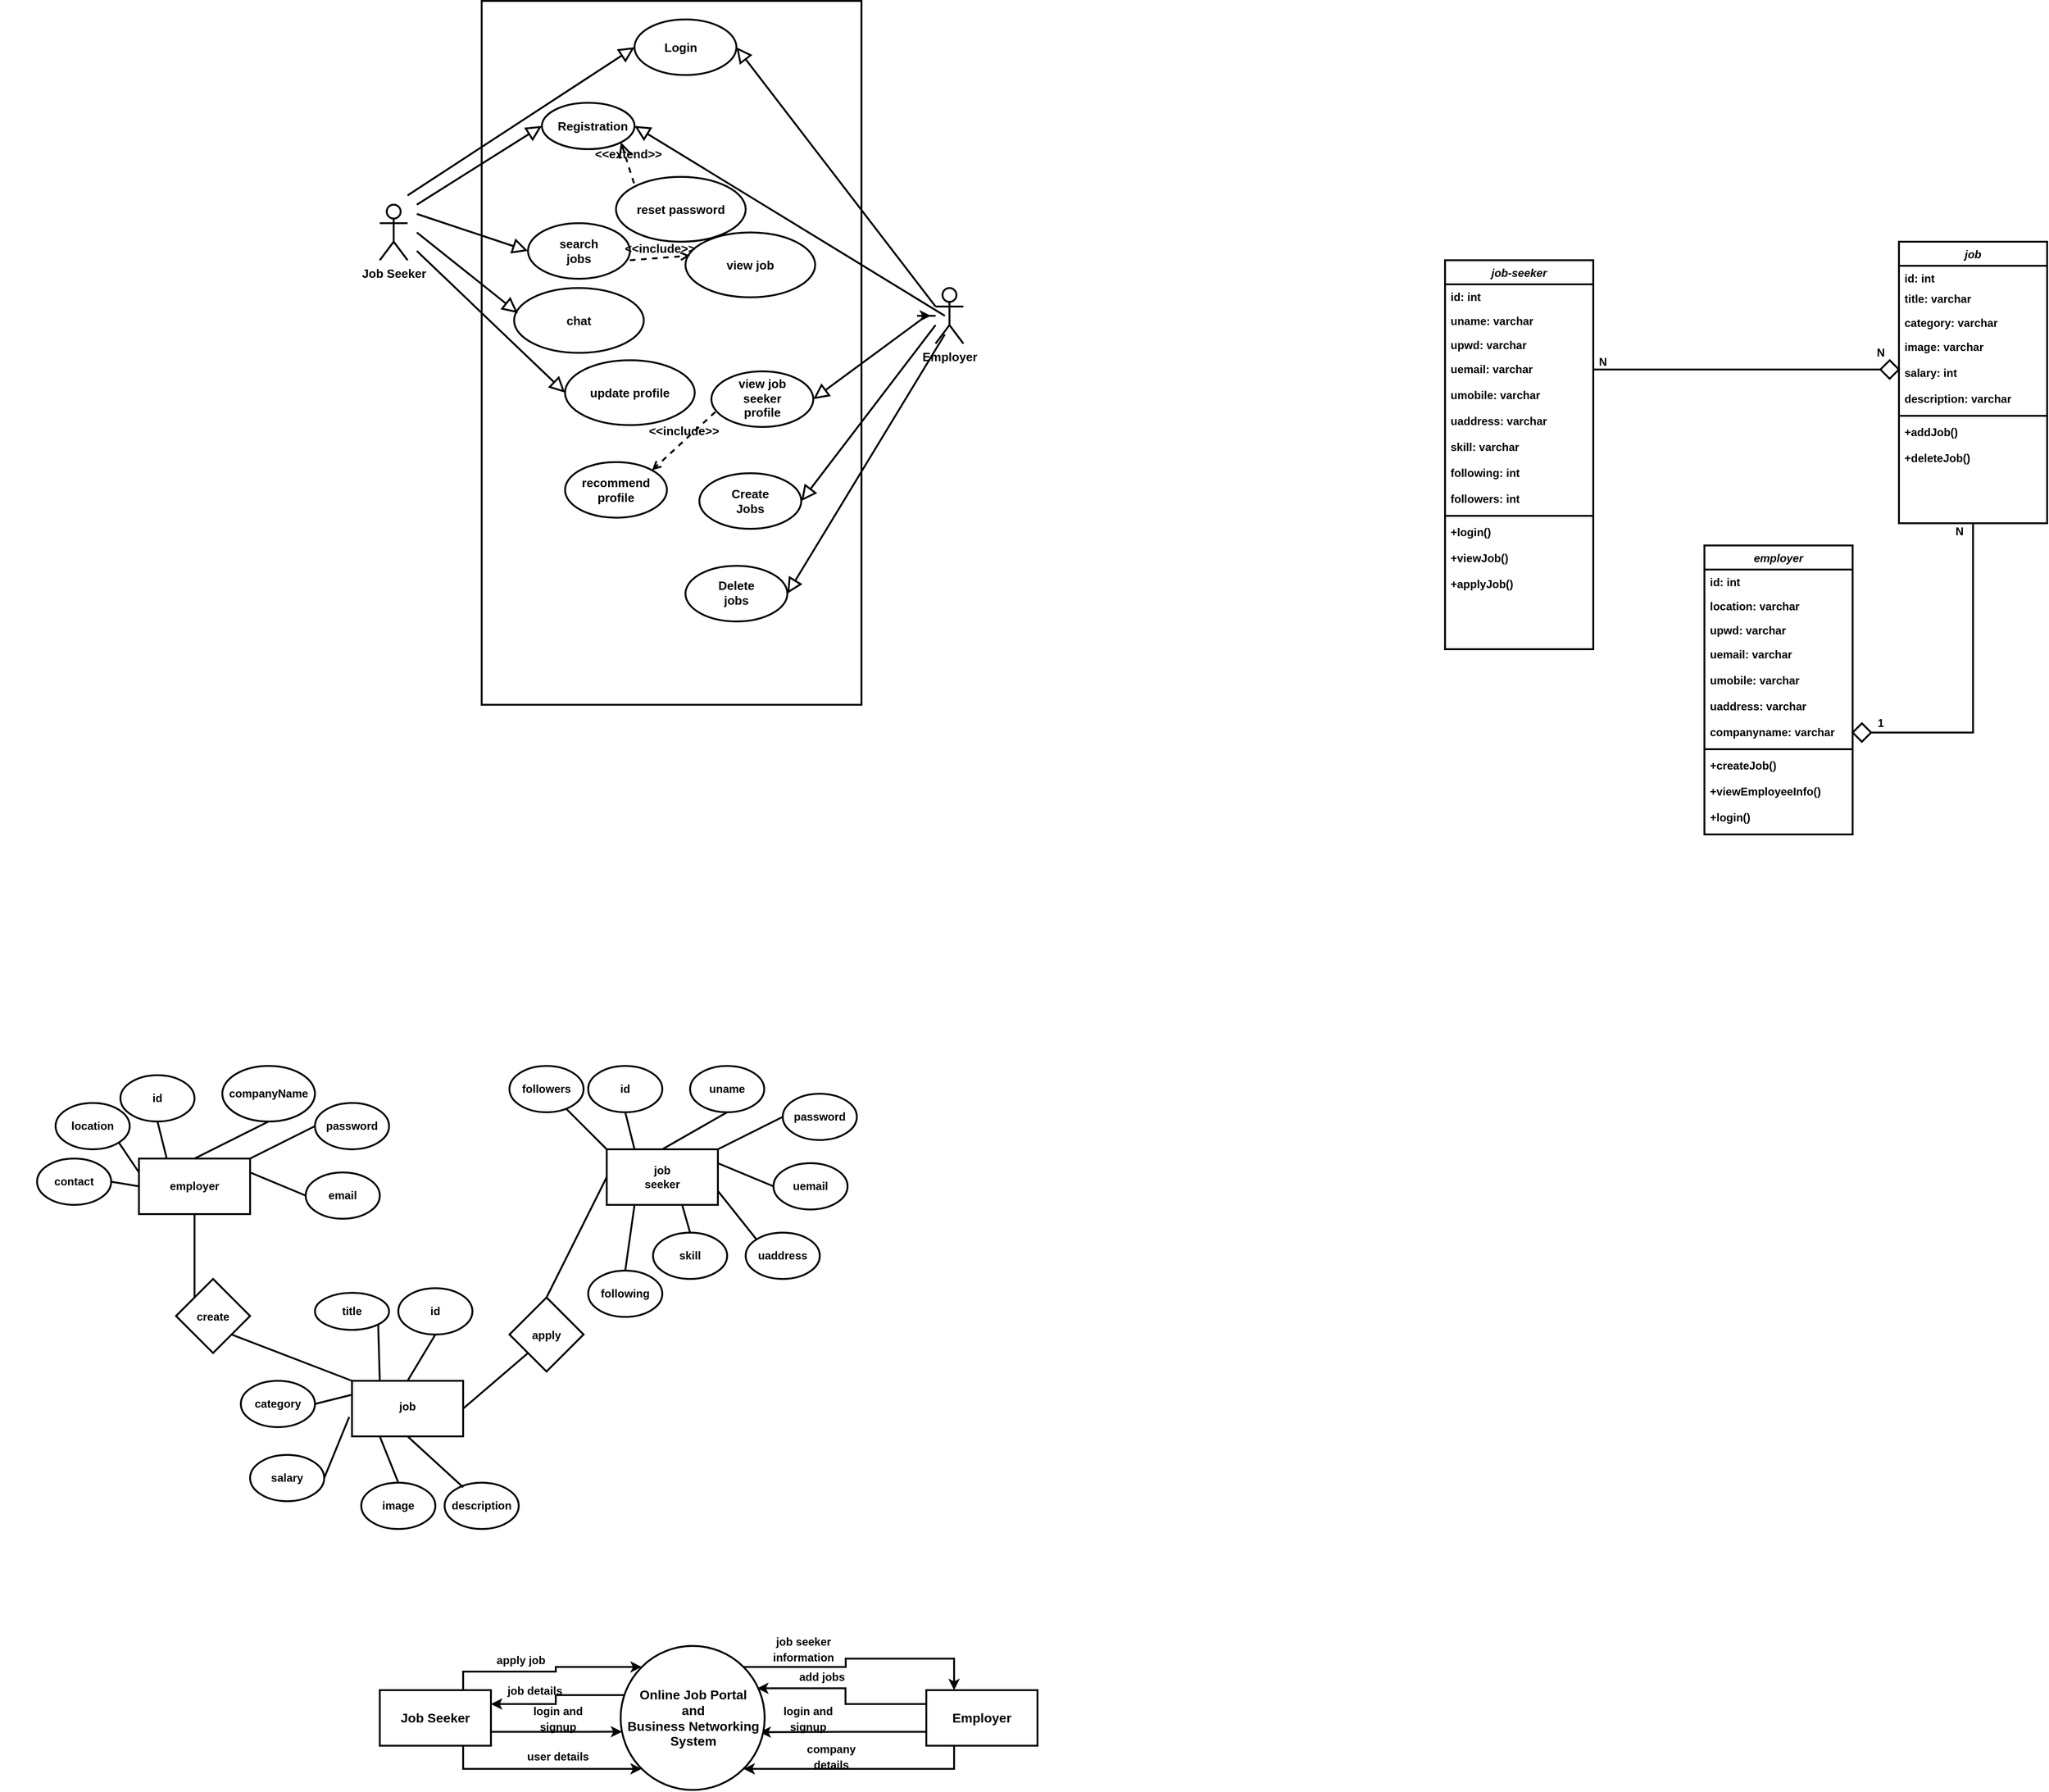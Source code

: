 <mxfile version="20.6.2" type="github">
  <diagram id="C5RBs43oDa-KdzZeNtuy" name="Page-1">
    <mxGraphModel dx="2839" dy="1836" grid="1" gridSize="10" guides="1" tooltips="1" connect="1" arrows="1" fold="1" page="1" pageScale="1" pageWidth="827" pageHeight="1169" math="0" shadow="0">
      <root>
        <mxCell id="WIyWlLk6GJQsqaUBKTNV-0" />
        <mxCell id="WIyWlLk6GJQsqaUBKTNV-1" parent="WIyWlLk6GJQsqaUBKTNV-0" />
        <mxCell id="zkfFHV4jXpPFQw0GAbJ--0" value="job-seeker" style="swimlane;fontStyle=3;align=center;verticalAlign=top;childLayout=stackLayout;horizontal=1;startSize=26;horizontalStack=0;resizeParent=1;resizeLast=0;collapsible=1;marginBottom=0;rounded=0;shadow=0;strokeWidth=2;" parent="WIyWlLk6GJQsqaUBKTNV-1" vertex="1">
          <mxGeometry x="20" y="210" width="160" height="420" as="geometry">
            <mxRectangle x="230" y="140" width="160" height="26" as="alternateBounds" />
          </mxGeometry>
        </mxCell>
        <mxCell id="zkfFHV4jXpPFQw0GAbJ--1" value="id: int" style="text;align=left;verticalAlign=top;spacingLeft=4;spacingRight=4;overflow=hidden;rotatable=0;points=[[0,0.5],[1,0.5]];portConstraint=eastwest;fontStyle=1;strokeWidth=2;" parent="zkfFHV4jXpPFQw0GAbJ--0" vertex="1">
          <mxGeometry y="26" width="160" height="26" as="geometry" />
        </mxCell>
        <mxCell id="zkfFHV4jXpPFQw0GAbJ--2" value="uname: varchar" style="text;align=left;verticalAlign=top;spacingLeft=4;spacingRight=4;overflow=hidden;rotatable=0;points=[[0,0.5],[1,0.5]];portConstraint=eastwest;rounded=0;shadow=0;html=0;fontStyle=1;strokeWidth=2;" parent="zkfFHV4jXpPFQw0GAbJ--0" vertex="1">
          <mxGeometry y="52" width="160" height="26" as="geometry" />
        </mxCell>
        <mxCell id="zkfFHV4jXpPFQw0GAbJ--3" value="upwd: varchar&#xa;" style="text;align=left;verticalAlign=top;spacingLeft=4;spacingRight=4;overflow=hidden;rotatable=0;points=[[0,0.5],[1,0.5]];portConstraint=eastwest;rounded=0;shadow=0;html=0;fontStyle=1;strokeWidth=2;" parent="zkfFHV4jXpPFQw0GAbJ--0" vertex="1">
          <mxGeometry y="78" width="160" height="26" as="geometry" />
        </mxCell>
        <mxCell id="zkfFHV4jXpPFQw0GAbJ--5" value="uemail: varchar" style="text;align=left;verticalAlign=top;spacingLeft=4;spacingRight=4;overflow=hidden;rotatable=0;points=[[0,0.5],[1,0.5]];portConstraint=eastwest;fontStyle=1;strokeWidth=2;" parent="zkfFHV4jXpPFQw0GAbJ--0" vertex="1">
          <mxGeometry y="104" width="160" height="28" as="geometry" />
        </mxCell>
        <mxCell id="J4PwjYp8l0ot0DX3vlqs-2" value="umobile: varchar&#xa;" style="text;align=left;verticalAlign=top;spacingLeft=4;spacingRight=4;overflow=hidden;rotatable=0;points=[[0,0.5],[1,0.5]];portConstraint=eastwest;fontStyle=1;strokeWidth=2;" parent="zkfFHV4jXpPFQw0GAbJ--0" vertex="1">
          <mxGeometry y="132" width="160" height="28" as="geometry" />
        </mxCell>
        <mxCell id="J4PwjYp8l0ot0DX3vlqs-3" value="uaddress: varchar" style="text;align=left;verticalAlign=top;spacingLeft=4;spacingRight=4;overflow=hidden;rotatable=0;points=[[0,0.5],[1,0.5]];portConstraint=eastwest;fontStyle=1;strokeWidth=2;" parent="zkfFHV4jXpPFQw0GAbJ--0" vertex="1">
          <mxGeometry y="160" width="160" height="28" as="geometry" />
        </mxCell>
        <mxCell id="VJVZ7o97P-EyVl44nkbT-50" value="skill: varchar" style="text;align=left;verticalAlign=top;spacingLeft=4;spacingRight=4;overflow=hidden;rotatable=0;points=[[0,0.5],[1,0.5]];portConstraint=eastwest;fontStyle=1;strokeWidth=2;" vertex="1" parent="zkfFHV4jXpPFQw0GAbJ--0">
          <mxGeometry y="188" width="160" height="28" as="geometry" />
        </mxCell>
        <mxCell id="VJVZ7o97P-EyVl44nkbT-51" value="following: int" style="text;align=left;verticalAlign=top;spacingLeft=4;spacingRight=4;overflow=hidden;rotatable=0;points=[[0,0.5],[1,0.5]];portConstraint=eastwest;fontStyle=1;strokeWidth=2;" vertex="1" parent="zkfFHV4jXpPFQw0GAbJ--0">
          <mxGeometry y="216" width="160" height="28" as="geometry" />
        </mxCell>
        <mxCell id="VJVZ7o97P-EyVl44nkbT-52" value="followers: int" style="text;align=left;verticalAlign=top;spacingLeft=4;spacingRight=4;overflow=hidden;rotatable=0;points=[[0,0.5],[1,0.5]];portConstraint=eastwest;fontStyle=1;strokeWidth=2;" vertex="1" parent="zkfFHV4jXpPFQw0GAbJ--0">
          <mxGeometry y="244" width="160" height="28" as="geometry" />
        </mxCell>
        <mxCell id="zkfFHV4jXpPFQw0GAbJ--4" value="" style="line;html=1;strokeWidth=2;align=left;verticalAlign=middle;spacingTop=-1;spacingLeft=3;spacingRight=3;rotatable=0;labelPosition=right;points=[];portConstraint=eastwest;fontStyle=1" parent="zkfFHV4jXpPFQw0GAbJ--0" vertex="1">
          <mxGeometry y="272" width="160" height="8" as="geometry" />
        </mxCell>
        <mxCell id="J4PwjYp8l0ot0DX3vlqs-39" value="+login()" style="text;align=left;verticalAlign=top;spacingLeft=4;spacingRight=4;overflow=hidden;rotatable=0;points=[[0,0.5],[1,0.5]];portConstraint=eastwest;fontStyle=1;strokeWidth=2;" parent="zkfFHV4jXpPFQw0GAbJ--0" vertex="1">
          <mxGeometry y="280" width="160" height="28" as="geometry" />
        </mxCell>
        <mxCell id="J4PwjYp8l0ot0DX3vlqs-6" value="+viewJob()" style="text;align=left;verticalAlign=top;spacingLeft=4;spacingRight=4;overflow=hidden;rotatable=0;points=[[0,0.5],[1,0.5]];portConstraint=eastwest;fontStyle=1;strokeWidth=2;" parent="zkfFHV4jXpPFQw0GAbJ--0" vertex="1">
          <mxGeometry y="308" width="160" height="28" as="geometry" />
        </mxCell>
        <mxCell id="J4PwjYp8l0ot0DX3vlqs-29" value="+applyJob()" style="text;align=left;verticalAlign=top;spacingLeft=4;spacingRight=4;overflow=hidden;rotatable=0;points=[[0,0.5],[1,0.5]];portConstraint=eastwest;fontStyle=1;strokeWidth=2;" parent="zkfFHV4jXpPFQw0GAbJ--0" vertex="1">
          <mxGeometry y="336" width="160" height="28" as="geometry" />
        </mxCell>
        <mxCell id="J4PwjYp8l0ot0DX3vlqs-7" value="job" style="swimlane;fontStyle=3;align=center;verticalAlign=top;childLayout=stackLayout;horizontal=1;startSize=26;horizontalStack=0;resizeParent=1;resizeLast=0;collapsible=1;marginBottom=0;rounded=0;shadow=0;strokeWidth=2;" parent="WIyWlLk6GJQsqaUBKTNV-1" vertex="1">
          <mxGeometry x="510" y="190" width="160" height="304" as="geometry">
            <mxRectangle x="230" y="140" width="160" height="26" as="alternateBounds" />
          </mxGeometry>
        </mxCell>
        <mxCell id="J4PwjYp8l0ot0DX3vlqs-8" value="id: int" style="text;align=left;verticalAlign=top;spacingLeft=4;spacingRight=4;overflow=hidden;rotatable=0;points=[[0,0.5],[1,0.5]];portConstraint=eastwest;fontStyle=1;strokeWidth=2;" parent="J4PwjYp8l0ot0DX3vlqs-7" vertex="1">
          <mxGeometry y="26" width="160" height="22" as="geometry" />
        </mxCell>
        <mxCell id="J4PwjYp8l0ot0DX3vlqs-9" value="title: varchar" style="text;align=left;verticalAlign=top;spacingLeft=4;spacingRight=4;overflow=hidden;rotatable=0;points=[[0,0.5],[1,0.5]];portConstraint=eastwest;rounded=0;shadow=0;html=0;fontStyle=1;strokeWidth=2;" parent="J4PwjYp8l0ot0DX3vlqs-7" vertex="1">
          <mxGeometry y="48" width="160" height="26" as="geometry" />
        </mxCell>
        <mxCell id="J4PwjYp8l0ot0DX3vlqs-10" value="category: varchar&#xa;" style="text;align=left;verticalAlign=top;spacingLeft=4;spacingRight=4;overflow=hidden;rotatable=0;points=[[0,0.5],[1,0.5]];portConstraint=eastwest;rounded=0;shadow=0;html=0;fontStyle=1;strokeWidth=2;" parent="J4PwjYp8l0ot0DX3vlqs-7" vertex="1">
          <mxGeometry y="74" width="160" height="26" as="geometry" />
        </mxCell>
        <mxCell id="AUyAu4jTb6BkJ1wDDN9f-8" value="image: varchar" style="text;align=left;verticalAlign=top;spacingLeft=4;spacingRight=4;overflow=hidden;rotatable=0;points=[[0,0.5],[1,0.5]];portConstraint=eastwest;fontStyle=1;strokeWidth=2;" parent="J4PwjYp8l0ot0DX3vlqs-7" vertex="1">
          <mxGeometry y="100" width="160" height="28" as="geometry" />
        </mxCell>
        <mxCell id="J4PwjYp8l0ot0DX3vlqs-12" value="salary: int" style="text;align=left;verticalAlign=top;spacingLeft=4;spacingRight=4;overflow=hidden;rotatable=0;points=[[0,0.5],[1,0.5]];portConstraint=eastwest;fontStyle=1;strokeWidth=2;" parent="J4PwjYp8l0ot0DX3vlqs-7" vertex="1">
          <mxGeometry y="128" width="160" height="28" as="geometry" />
        </mxCell>
        <mxCell id="J4PwjYp8l0ot0DX3vlqs-13" value="description: varchar" style="text;align=left;verticalAlign=top;spacingLeft=4;spacingRight=4;overflow=hidden;rotatable=0;points=[[0,0.5],[1,0.5]];portConstraint=eastwest;fontStyle=1;strokeWidth=2;" parent="J4PwjYp8l0ot0DX3vlqs-7" vertex="1">
          <mxGeometry y="156" width="160" height="28" as="geometry" />
        </mxCell>
        <mxCell id="J4PwjYp8l0ot0DX3vlqs-14" value="" style="line;html=1;strokeWidth=2;align=left;verticalAlign=middle;spacingTop=-1;spacingLeft=3;spacingRight=3;rotatable=0;labelPosition=right;points=[];portConstraint=eastwest;fontStyle=1" parent="J4PwjYp8l0ot0DX3vlqs-7" vertex="1">
          <mxGeometry y="184" width="160" height="8" as="geometry" />
        </mxCell>
        <mxCell id="J4PwjYp8l0ot0DX3vlqs-15" value="+addJob()" style="text;align=left;verticalAlign=top;spacingLeft=4;spacingRight=4;overflow=hidden;rotatable=0;points=[[0,0.5],[1,0.5]];portConstraint=eastwest;fontStyle=1;strokeWidth=2;" parent="J4PwjYp8l0ot0DX3vlqs-7" vertex="1">
          <mxGeometry y="192" width="160" height="28" as="geometry" />
        </mxCell>
        <mxCell id="J4PwjYp8l0ot0DX3vlqs-17" value="+deleteJob()" style="text;align=left;verticalAlign=top;spacingLeft=4;spacingRight=4;overflow=hidden;rotatable=0;points=[[0,0.5],[1,0.5]];portConstraint=eastwest;fontStyle=1;strokeWidth=2;" parent="J4PwjYp8l0ot0DX3vlqs-7" vertex="1">
          <mxGeometry y="220" width="160" height="28" as="geometry" />
        </mxCell>
        <mxCell id="J4PwjYp8l0ot0DX3vlqs-53" value="" style="rounded=0;whiteSpace=wrap;html=1;strokeWidth=2;fontStyle=1;fontSize=13;" parent="WIyWlLk6GJQsqaUBKTNV-1" vertex="1">
          <mxGeometry x="-1020" y="-70" width="410" height="760" as="geometry" />
        </mxCell>
        <mxCell id="J4PwjYp8l0ot0DX3vlqs-58" value="Job Seeker" style="shape=umlActor;html=1;verticalLabelPosition=bottom;verticalAlign=top;align=center;strokeWidth=2;fontStyle=1;fontSize=13;" parent="WIyWlLk6GJQsqaUBKTNV-1" vertex="1">
          <mxGeometry x="-1130" y="150" width="30" height="60" as="geometry" />
        </mxCell>
        <mxCell id="J4PwjYp8l0ot0DX3vlqs-61" value="" style="ellipse;whiteSpace=wrap;html=1;strokeWidth=2;fontStyle=1;fontSize=13;" parent="WIyWlLk6GJQsqaUBKTNV-1" vertex="1">
          <mxGeometry x="-855" y="-50" width="110" height="60" as="geometry" />
        </mxCell>
        <mxCell id="J4PwjYp8l0ot0DX3vlqs-62" value="" style="ellipse;whiteSpace=wrap;html=1;strokeWidth=2;fontStyle=1;fontSize=13;" parent="WIyWlLk6GJQsqaUBKTNV-1" vertex="1">
          <mxGeometry x="-955" y="40" width="100" height="50" as="geometry" />
        </mxCell>
        <mxCell id="J4PwjYp8l0ot0DX3vlqs-63" value="Login" style="text;html=1;strokeColor=none;fillColor=none;align=center;verticalAlign=middle;whiteSpace=wrap;rounded=0;strokeWidth=2;fontStyle=1;fontSize=13;" parent="WIyWlLk6GJQsqaUBKTNV-1" vertex="1">
          <mxGeometry x="-835" y="-35" width="60" height="30" as="geometry" />
        </mxCell>
        <mxCell id="J4PwjYp8l0ot0DX3vlqs-64" value="Registration" style="text;html=1;strokeColor=none;fillColor=none;align=center;verticalAlign=middle;whiteSpace=wrap;rounded=0;strokeWidth=2;fontStyle=1;fontSize=13;" parent="WIyWlLk6GJQsqaUBKTNV-1" vertex="1">
          <mxGeometry x="-930" y="50" width="60" height="30" as="geometry" />
        </mxCell>
        <mxCell id="VJVZ7o97P-EyVl44nkbT-1" style="edgeStyle=orthogonalEdgeStyle;rounded=0;orthogonalLoop=1;jettySize=auto;html=1;strokeWidth=2;fontStyle=1;fontSize=13;" edge="1" parent="WIyWlLk6GJQsqaUBKTNV-1" source="J4PwjYp8l0ot0DX3vlqs-65">
          <mxGeometry relative="1" as="geometry">
            <mxPoint x="-535" y="270" as="targetPoint" />
          </mxGeometry>
        </mxCell>
        <mxCell id="J4PwjYp8l0ot0DX3vlqs-65" value="Employer" style="shape=umlActor;html=1;verticalLabelPosition=bottom;verticalAlign=top;align=center;strokeWidth=2;fontStyle=1;fontSize=13;" parent="WIyWlLk6GJQsqaUBKTNV-1" vertex="1">
          <mxGeometry x="-530" y="240" width="30" height="60" as="geometry" />
        </mxCell>
        <mxCell id="J4PwjYp8l0ot0DX3vlqs-66" value="" style="edgeStyle=none;html=1;endArrow=block;endFill=0;endSize=12;verticalAlign=bottom;rounded=0;exitX=0;exitY=0.333;exitDx=0;exitDy=0;exitPerimeter=0;entryX=1;entryY=0.5;entryDx=0;entryDy=0;strokeWidth=2;fontStyle=1;fontSize=13;" parent="WIyWlLk6GJQsqaUBKTNV-1" source="J4PwjYp8l0ot0DX3vlqs-65" target="J4PwjYp8l0ot0DX3vlqs-61" edge="1">
          <mxGeometry width="160" relative="1" as="geometry">
            <mxPoint x="-670" y="200" as="sourcePoint" />
            <mxPoint x="-510" y="200" as="targetPoint" />
          </mxGeometry>
        </mxCell>
        <mxCell id="J4PwjYp8l0ot0DX3vlqs-67" value="" style="edgeStyle=none;html=1;endArrow=block;endFill=0;endSize=12;verticalAlign=bottom;rounded=0;entryX=0;entryY=0.5;entryDx=0;entryDy=0;strokeWidth=2;fontStyle=1;fontSize=13;" parent="WIyWlLk6GJQsqaUBKTNV-1" target="J4PwjYp8l0ot0DX3vlqs-61" edge="1">
          <mxGeometry width="160" relative="1" as="geometry">
            <mxPoint x="-1100" y="140" as="sourcePoint" />
            <mxPoint x="-940" y="180" as="targetPoint" />
          </mxGeometry>
        </mxCell>
        <mxCell id="J4PwjYp8l0ot0DX3vlqs-68" value="" style="edgeStyle=none;html=1;endArrow=block;endFill=0;endSize=12;verticalAlign=bottom;rounded=0;entryX=0;entryY=0.5;entryDx=0;entryDy=0;strokeWidth=2;fontStyle=1;fontSize=13;" parent="WIyWlLk6GJQsqaUBKTNV-1" target="J4PwjYp8l0ot0DX3vlqs-62" edge="1">
          <mxGeometry width="160" relative="1" as="geometry">
            <mxPoint x="-1090" y="150" as="sourcePoint" />
            <mxPoint x="-930" y="190" as="targetPoint" />
          </mxGeometry>
        </mxCell>
        <mxCell id="J4PwjYp8l0ot0DX3vlqs-71" value="" style="group;strokeWidth=2;fontStyle=1;fontSize=13;" parent="WIyWlLk6GJQsqaUBKTNV-1" vertex="1" connectable="0">
          <mxGeometry x="-785" y="440" width="110" height="60" as="geometry" />
        </mxCell>
        <mxCell id="J4PwjYp8l0ot0DX3vlqs-69" value="" style="ellipse;whiteSpace=wrap;html=1;strokeWidth=2;fontStyle=1;fontSize=13;" parent="J4PwjYp8l0ot0DX3vlqs-71" vertex="1">
          <mxGeometry width="110" height="60" as="geometry" />
        </mxCell>
        <mxCell id="J4PwjYp8l0ot0DX3vlqs-70" value="Create Jobs" style="text;html=1;strokeColor=none;fillColor=none;align=center;verticalAlign=middle;whiteSpace=wrap;rounded=0;strokeWidth=2;fontStyle=1;fontSize=13;" parent="J4PwjYp8l0ot0DX3vlqs-71" vertex="1">
          <mxGeometry x="25" y="15" width="60" height="30" as="geometry" />
        </mxCell>
        <mxCell id="J4PwjYp8l0ot0DX3vlqs-74" value="" style="group;strokeWidth=2;fontStyle=1;fontSize=13;" parent="WIyWlLk6GJQsqaUBKTNV-1" vertex="1" connectable="0">
          <mxGeometry x="-780" y="210" width="110" height="161" as="geometry" />
        </mxCell>
        <mxCell id="J4PwjYp8l0ot0DX3vlqs-75" value="" style="ellipse;whiteSpace=wrap;html=1;strokeWidth=2;fontStyle=1;fontSize=13;" parent="J4PwjYp8l0ot0DX3vlqs-74" vertex="1">
          <mxGeometry x="8" y="120" width="110" height="60" as="geometry" />
        </mxCell>
        <mxCell id="J4PwjYp8l0ot0DX3vlqs-76" value="view job seeker profile" style="text;html=1;strokeColor=none;fillColor=none;align=center;verticalAlign=middle;whiteSpace=wrap;rounded=0;strokeWidth=2;fontStyle=1;fontSize=13;" parent="J4PwjYp8l0ot0DX3vlqs-74" vertex="1">
          <mxGeometry x="33" y="136" width="60" height="25" as="geometry" />
        </mxCell>
        <mxCell id="J4PwjYp8l0ot0DX3vlqs-79" value="" style="group;strokeWidth=2;fontStyle=1;fontSize=13;" parent="WIyWlLk6GJQsqaUBKTNV-1" vertex="1" connectable="0">
          <mxGeometry x="-810" y="494" width="110" height="60" as="geometry" />
        </mxCell>
        <mxCell id="J4PwjYp8l0ot0DX3vlqs-72" value="" style="ellipse;whiteSpace=wrap;html=1;strokeWidth=2;fontStyle=1;fontSize=13;" parent="J4PwjYp8l0ot0DX3vlqs-79" vertex="1">
          <mxGeometry x="10" y="46" width="110" height="60" as="geometry" />
        </mxCell>
        <mxCell id="J4PwjYp8l0ot0DX3vlqs-80" value="" style="group;strokeWidth=2;fontStyle=1;fontSize=13;" parent="WIyWlLk6GJQsqaUBKTNV-1" vertex="1" connectable="0">
          <mxGeometry x="-970" y="170" width="110" height="60" as="geometry" />
        </mxCell>
        <mxCell id="J4PwjYp8l0ot0DX3vlqs-81" value="" style="ellipse;whiteSpace=wrap;html=1;strokeWidth=2;fontStyle=1;fontSize=13;" parent="J4PwjYp8l0ot0DX3vlqs-80" vertex="1">
          <mxGeometry width="110" height="60" as="geometry" />
        </mxCell>
        <mxCell id="J4PwjYp8l0ot0DX3vlqs-82" value="search jobs" style="text;html=1;strokeColor=none;fillColor=none;align=center;verticalAlign=middle;whiteSpace=wrap;rounded=0;strokeWidth=2;fontStyle=1;fontSize=13;" parent="J4PwjYp8l0ot0DX3vlqs-80" vertex="1">
          <mxGeometry x="25" y="15" width="60" height="30" as="geometry" />
        </mxCell>
        <mxCell id="J4PwjYp8l0ot0DX3vlqs-85" value="view job" style="ellipse;whiteSpace=wrap;html=1;strokeWidth=2;fontStyle=1;fontSize=13;" parent="WIyWlLk6GJQsqaUBKTNV-1" vertex="1">
          <mxGeometry x="-800" y="180" width="140" height="70" as="geometry" />
        </mxCell>
        <mxCell id="J4PwjYp8l0ot0DX3vlqs-86" value="&amp;lt;&amp;lt;include&amp;gt;&amp;gt;" style="edgeStyle=none;html=1;endArrow=open;verticalAlign=bottom;dashed=1;labelBackgroundColor=none;rounded=0;exitX=1;exitY=0.667;exitDx=0;exitDy=0;exitPerimeter=0;entryX=0.036;entryY=0.357;entryDx=0;entryDy=0;entryPerimeter=0;strokeWidth=2;fontStyle=1;fontSize=13;" parent="WIyWlLk6GJQsqaUBKTNV-1" source="J4PwjYp8l0ot0DX3vlqs-81" target="J4PwjYp8l0ot0DX3vlqs-85" edge="1">
          <mxGeometry width="160" relative="1" as="geometry">
            <mxPoint x="-670" y="380" as="sourcePoint" />
            <mxPoint x="-510" y="380" as="targetPoint" />
          </mxGeometry>
        </mxCell>
        <mxCell id="J4PwjYp8l0ot0DX3vlqs-89" value="reset password" style="ellipse;whiteSpace=wrap;html=1;strokeWidth=2;fontStyle=1;fontSize=13;" parent="WIyWlLk6GJQsqaUBKTNV-1" vertex="1">
          <mxGeometry x="-875" y="120" width="140" height="70" as="geometry" />
        </mxCell>
        <mxCell id="J4PwjYp8l0ot0DX3vlqs-91" value="&amp;lt;&amp;lt;extend&amp;gt;&amp;gt;" style="edgeStyle=none;html=1;startArrow=open;endArrow=none;startSize=12;verticalAlign=bottom;dashed=1;labelBackgroundColor=none;rounded=0;exitX=1;exitY=1;exitDx=0;exitDy=0;entryX=0;entryY=0;entryDx=0;entryDy=0;strokeWidth=2;fontStyle=1;fontSize=13;" parent="WIyWlLk6GJQsqaUBKTNV-1" source="J4PwjYp8l0ot0DX3vlqs-62" edge="1" target="J4PwjYp8l0ot0DX3vlqs-89">
          <mxGeometry width="160" relative="1" as="geometry">
            <mxPoint x="-1000" y="130" as="sourcePoint" />
            <mxPoint x="-840" y="130" as="targetPoint" />
          </mxGeometry>
        </mxCell>
        <mxCell id="J4PwjYp8l0ot0DX3vlqs-92" value="chat" style="ellipse;whiteSpace=wrap;html=1;strokeWidth=2;fontStyle=1;fontSize=13;" parent="WIyWlLk6GJQsqaUBKTNV-1" vertex="1">
          <mxGeometry x="-985" y="240" width="140" height="70" as="geometry" />
        </mxCell>
        <mxCell id="J4PwjYp8l0ot0DX3vlqs-93" value="update profile" style="ellipse;whiteSpace=wrap;html=1;strokeWidth=2;fontStyle=1;fontSize=13;" parent="WIyWlLk6GJQsqaUBKTNV-1" vertex="1">
          <mxGeometry x="-930" y="318" width="140" height="70" as="geometry" />
        </mxCell>
        <mxCell id="J4PwjYp8l0ot0DX3vlqs-96" value="" style="edgeStyle=none;html=1;endArrow=block;endFill=0;endSize=12;verticalAlign=bottom;rounded=0;entryX=0;entryY=0.5;entryDx=0;entryDy=0;strokeWidth=2;fontStyle=1;fontSize=13;" parent="WIyWlLk6GJQsqaUBKTNV-1" target="J4PwjYp8l0ot0DX3vlqs-81" edge="1">
          <mxGeometry width="160" relative="1" as="geometry">
            <mxPoint x="-1090" y="160" as="sourcePoint" />
            <mxPoint x="-510" y="380" as="targetPoint" />
          </mxGeometry>
        </mxCell>
        <mxCell id="J4PwjYp8l0ot0DX3vlqs-97" value="" style="edgeStyle=none;html=1;endArrow=block;endFill=0;endSize=12;verticalAlign=bottom;rounded=0;entryX=0.029;entryY=0.386;entryDx=0;entryDy=0;entryPerimeter=0;strokeWidth=2;fontStyle=1;fontSize=13;" parent="WIyWlLk6GJQsqaUBKTNV-1" target="J4PwjYp8l0ot0DX3vlqs-92" edge="1">
          <mxGeometry width="160" relative="1" as="geometry">
            <mxPoint x="-1090" y="180" as="sourcePoint" />
            <mxPoint x="-510" y="380" as="targetPoint" />
          </mxGeometry>
        </mxCell>
        <mxCell id="J4PwjYp8l0ot0DX3vlqs-98" value="" style="edgeStyle=none;html=1;endArrow=block;endFill=0;endSize=12;verticalAlign=bottom;rounded=0;entryX=0;entryY=0.5;entryDx=0;entryDy=0;strokeWidth=2;fontStyle=1;fontSize=13;" parent="WIyWlLk6GJQsqaUBKTNV-1" target="J4PwjYp8l0ot0DX3vlqs-93" edge="1">
          <mxGeometry width="160" relative="1" as="geometry">
            <mxPoint x="-1090" y="200" as="sourcePoint" />
            <mxPoint x="-966.96" y="334.03" as="targetPoint" />
          </mxGeometry>
        </mxCell>
        <mxCell id="J4PwjYp8l0ot0DX3vlqs-99" value="" style="edgeStyle=none;html=1;endArrow=block;endFill=0;endSize=12;verticalAlign=bottom;rounded=0;entryX=1;entryY=0.5;entryDx=0;entryDy=0;strokeWidth=2;fontStyle=1;fontSize=13;" parent="WIyWlLk6GJQsqaUBKTNV-1" target="J4PwjYp8l0ot0DX3vlqs-75" edge="1">
          <mxGeometry width="160" relative="1" as="geometry">
            <mxPoint x="-540" y="270" as="sourcePoint" />
            <mxPoint x="-510" y="380" as="targetPoint" />
          </mxGeometry>
        </mxCell>
        <mxCell id="J4PwjYp8l0ot0DX3vlqs-100" value="" style="edgeStyle=none;html=1;endArrow=block;endFill=0;endSize=12;verticalAlign=bottom;rounded=0;entryX=1;entryY=0.5;entryDx=0;entryDy=0;strokeWidth=2;fontStyle=1;fontSize=13;" parent="WIyWlLk6GJQsqaUBKTNV-1" target="J4PwjYp8l0ot0DX3vlqs-69" edge="1">
          <mxGeometry width="160" relative="1" as="geometry">
            <mxPoint x="-530" y="280" as="sourcePoint" />
            <mxPoint x="-707" y="490" as="targetPoint" />
          </mxGeometry>
        </mxCell>
        <mxCell id="J4PwjYp8l0ot0DX3vlqs-101" value="" style="edgeStyle=none;html=1;endArrow=block;endFill=0;endSize=12;verticalAlign=bottom;rounded=0;entryX=1;entryY=0.5;entryDx=0;entryDy=0;strokeWidth=2;fontStyle=1;fontSize=13;" parent="WIyWlLk6GJQsqaUBKTNV-1" target="J4PwjYp8l0ot0DX3vlqs-72" edge="1">
          <mxGeometry width="160" relative="1" as="geometry">
            <mxPoint x="-520" y="290" as="sourcePoint" />
            <mxPoint x="-697" y="500" as="targetPoint" />
          </mxGeometry>
        </mxCell>
        <mxCell id="phCea0Y06VJU1zWDJa8M-30" value="" style="group;fontStyle=1;strokeWidth=2;" parent="WIyWlLk6GJQsqaUBKTNV-1" vertex="1" connectable="0">
          <mxGeometry x="-1270" y="1320" width="270" height="280" as="geometry" />
        </mxCell>
        <mxCell id="phCea0Y06VJU1zWDJa8M-12" value="&lt;br&gt;job" style="shape=rect;html=1;verticalAlign=top;fontStyle=1;whiteSpace=wrap;align=center;strokeWidth=2;" parent="phCea0Y06VJU1zWDJa8M-30" vertex="1">
          <mxGeometry x="110" y="100" width="120" height="60" as="geometry" />
        </mxCell>
        <mxCell id="phCea0Y06VJU1zWDJa8M-13" value="id" style="ellipse;whiteSpace=wrap;html=1;fontStyle=1;strokeWidth=2;" parent="phCea0Y06VJU1zWDJa8M-30" vertex="1">
          <mxGeometry x="160" width="80" height="50" as="geometry" />
        </mxCell>
        <mxCell id="phCea0Y06VJU1zWDJa8M-14" value="title" style="ellipse;whiteSpace=wrap;html=1;fontStyle=1;strokeWidth=2;" parent="phCea0Y06VJU1zWDJa8M-30" vertex="1">
          <mxGeometry x="70" y="5" width="80" height="40" as="geometry" />
        </mxCell>
        <mxCell id="phCea0Y06VJU1zWDJa8M-15" value="category" style="ellipse;whiteSpace=wrap;html=1;fontStyle=1;strokeWidth=2;" parent="phCea0Y06VJU1zWDJa8M-30" vertex="1">
          <mxGeometry x="-10" y="100" width="80" height="50" as="geometry" />
        </mxCell>
        <mxCell id="phCea0Y06VJU1zWDJa8M-16" value="salary" style="ellipse;whiteSpace=wrap;html=1;fontStyle=1;strokeWidth=2;" parent="phCea0Y06VJU1zWDJa8M-30" vertex="1">
          <mxGeometry y="180" width="80" height="50" as="geometry" />
        </mxCell>
        <mxCell id="phCea0Y06VJU1zWDJa8M-17" value="image" style="ellipse;whiteSpace=wrap;html=1;fontStyle=1;strokeWidth=2;" parent="phCea0Y06VJU1zWDJa8M-30" vertex="1">
          <mxGeometry x="120" y="210" width="80" height="50" as="geometry" />
        </mxCell>
        <mxCell id="phCea0Y06VJU1zWDJa8M-18" value="description&lt;span style=&quot;color: rgba(0, 0, 0, 0); font-family: monospace; font-size: 0px; text-align: start;&quot;&gt;%3CmxGraphModel%3E%3Croot%3E%3CmxCell%20id%3D%220%22%2F%3E%3CmxCell%20id%3D%221%22%20parent%3D%220%22%2F%3E%3CmxCell%20id%3D%222%22%20value%3D%22id%22%20style%3D%22ellipse%3BwhiteSpace%3Dwrap%3Bhtml%3D1%3B%22%20vertex%3D%221%22%20parent%3D%221%22%3E%3CmxGeometry%20x%3D%22-1080%22%20y%3D%221430%22%20width%3D%2280%22%20height%3D%2250%22%20as%3D%22geometry%22%2F%3E%3C%2FmxCell%3E%3C%2Froot%3E%3C%2FmxGraphModel%3E&lt;/span&gt;" style="ellipse;whiteSpace=wrap;html=1;fontStyle=1;strokeWidth=2;" parent="phCea0Y06VJU1zWDJa8M-30" vertex="1">
          <mxGeometry x="210" y="210" width="80" height="50" as="geometry" />
        </mxCell>
        <mxCell id="phCea0Y06VJU1zWDJa8M-20" value="" style="endArrow=none;html=1;rounded=0;entryX=0.5;entryY=1;entryDx=0;entryDy=0;exitX=0.5;exitY=0;exitDx=0;exitDy=0;fontStyle=1;strokeWidth=2;" parent="phCea0Y06VJU1zWDJa8M-30" source="phCea0Y06VJU1zWDJa8M-12" target="phCea0Y06VJU1zWDJa8M-13" edge="1">
          <mxGeometry width="50" height="50" relative="1" as="geometry">
            <mxPoint x="140" y="140" as="sourcePoint" />
            <mxPoint x="190" y="90" as="targetPoint" />
          </mxGeometry>
        </mxCell>
        <mxCell id="phCea0Y06VJU1zWDJa8M-21" value="" style="endArrow=none;html=1;rounded=0;exitX=0.25;exitY=0;exitDx=0;exitDy=0;entryX=1;entryY=1;entryDx=0;entryDy=0;fontStyle=1;strokeWidth=2;" parent="phCea0Y06VJU1zWDJa8M-30" source="phCea0Y06VJU1zWDJa8M-12" target="phCea0Y06VJU1zWDJa8M-14" edge="1">
          <mxGeometry width="50" height="50" relative="1" as="geometry">
            <mxPoint x="180" y="110" as="sourcePoint" />
            <mxPoint x="150" y="60" as="targetPoint" />
          </mxGeometry>
        </mxCell>
        <mxCell id="phCea0Y06VJU1zWDJa8M-22" value="" style="endArrow=none;html=1;rounded=0;entryX=1;entryY=0.5;entryDx=0;entryDy=0;exitX=0;exitY=0.25;exitDx=0;exitDy=0;fontStyle=1;strokeWidth=2;" parent="phCea0Y06VJU1zWDJa8M-30" source="phCea0Y06VJU1zWDJa8M-12" target="phCea0Y06VJU1zWDJa8M-15" edge="1">
          <mxGeometry width="50" height="50" relative="1" as="geometry">
            <mxPoint x="190" y="120" as="sourcePoint" />
            <mxPoint x="160" y="70" as="targetPoint" />
          </mxGeometry>
        </mxCell>
        <mxCell id="phCea0Y06VJU1zWDJa8M-23" value="" style="endArrow=none;html=1;rounded=0;entryX=1;entryY=0.5;entryDx=0;entryDy=0;exitX=-0.025;exitY=0.65;exitDx=0;exitDy=0;exitPerimeter=0;fontStyle=1;strokeWidth=2;" parent="phCea0Y06VJU1zWDJa8M-30" source="phCea0Y06VJU1zWDJa8M-12" target="phCea0Y06VJU1zWDJa8M-16" edge="1">
          <mxGeometry width="50" height="50" relative="1" as="geometry">
            <mxPoint x="200" y="130" as="sourcePoint" />
            <mxPoint x="170" y="80" as="targetPoint" />
          </mxGeometry>
        </mxCell>
        <mxCell id="phCea0Y06VJU1zWDJa8M-26" value="" style="endArrow=none;html=1;rounded=0;entryX=0.5;entryY=0;entryDx=0;entryDy=0;exitX=0.25;exitY=1;exitDx=0;exitDy=0;fontStyle=1;strokeWidth=2;" parent="phCea0Y06VJU1zWDJa8M-30" source="phCea0Y06VJU1zWDJa8M-12" target="phCea0Y06VJU1zWDJa8M-17" edge="1">
          <mxGeometry width="50" height="50" relative="1" as="geometry">
            <mxPoint x="210" y="140" as="sourcePoint" />
            <mxPoint x="180" y="90" as="targetPoint" />
          </mxGeometry>
        </mxCell>
        <mxCell id="phCea0Y06VJU1zWDJa8M-28" value="" style="endArrow=none;html=1;rounded=0;entryX=0.25;entryY=0.1;entryDx=0;entryDy=0;exitX=0.5;exitY=1;exitDx=0;exitDy=0;entryPerimeter=0;fontStyle=1;strokeWidth=2;" parent="phCea0Y06VJU1zWDJa8M-30" source="phCea0Y06VJU1zWDJa8M-12" target="phCea0Y06VJU1zWDJa8M-18" edge="1">
          <mxGeometry width="50" height="50" relative="1" as="geometry">
            <mxPoint x="150" y="170" as="sourcePoint" />
            <mxPoint x="120" y="200" as="targetPoint" />
          </mxGeometry>
        </mxCell>
        <mxCell id="phCea0Y06VJU1zWDJa8M-31" value="" style="group;fontStyle=1;strokeWidth=2;" parent="WIyWlLk6GJQsqaUBKTNV-1" vertex="1" connectable="0">
          <mxGeometry x="-905" y="1080" width="290" height="271" as="geometry" />
        </mxCell>
        <mxCell id="phCea0Y06VJU1zWDJa8M-0" value="" style="rounded=0;whiteSpace=wrap;html=1;fontStyle=1;strokeWidth=2;" parent="phCea0Y06VJU1zWDJa8M-31" vertex="1">
          <mxGeometry x="20" y="90" width="120" height="60" as="geometry" />
        </mxCell>
        <mxCell id="phCea0Y06VJU1zWDJa8M-1" value="job seeker" style="text;html=1;strokeColor=none;fillColor=none;align=center;verticalAlign=middle;whiteSpace=wrap;rounded=0;fontStyle=1;strokeWidth=2;" parent="phCea0Y06VJU1zWDJa8M-31" vertex="1">
          <mxGeometry x="50" y="105" width="60" height="30" as="geometry" />
        </mxCell>
        <mxCell id="phCea0Y06VJU1zWDJa8M-2" value="id" style="ellipse;whiteSpace=wrap;html=1;fontStyle=1;strokeWidth=2;" parent="phCea0Y06VJU1zWDJa8M-31" vertex="1">
          <mxGeometry width="80" height="50" as="geometry" />
        </mxCell>
        <mxCell id="phCea0Y06VJU1zWDJa8M-3" value="uname" style="ellipse;whiteSpace=wrap;html=1;fontStyle=1;strokeWidth=2;" parent="phCea0Y06VJU1zWDJa8M-31" vertex="1">
          <mxGeometry x="110" width="80" height="50" as="geometry" />
        </mxCell>
        <mxCell id="phCea0Y06VJU1zWDJa8M-4" value="password" style="ellipse;whiteSpace=wrap;html=1;fontStyle=1;strokeWidth=2;" parent="phCea0Y06VJU1zWDJa8M-31" vertex="1">
          <mxGeometry x="210" y="30" width="80" height="50" as="geometry" />
        </mxCell>
        <mxCell id="phCea0Y06VJU1zWDJa8M-5" value="uemail" style="ellipse;whiteSpace=wrap;html=1;fontStyle=1;strokeWidth=2;" parent="phCea0Y06VJU1zWDJa8M-31" vertex="1">
          <mxGeometry x="200" y="105" width="80" height="50" as="geometry" />
        </mxCell>
        <mxCell id="phCea0Y06VJU1zWDJa8M-6" value="uaddress" style="ellipse;whiteSpace=wrap;html=1;fontStyle=1;strokeWidth=2;" parent="phCea0Y06VJU1zWDJa8M-31" vertex="1">
          <mxGeometry x="170" y="180" width="80" height="50" as="geometry" />
        </mxCell>
        <mxCell id="phCea0Y06VJU1zWDJa8M-7" value="" style="edgeStyle=none;html=1;endArrow=none;verticalAlign=bottom;rounded=0;exitX=0.5;exitY=1;exitDx=0;exitDy=0;entryX=0.25;entryY=0;entryDx=0;entryDy=0;fontStyle=1;strokeWidth=2;" parent="phCea0Y06VJU1zWDJa8M-31" source="phCea0Y06VJU1zWDJa8M-2" target="phCea0Y06VJU1zWDJa8M-0" edge="1">
          <mxGeometry width="160" relative="1" as="geometry">
            <mxPoint x="-130" y="270" as="sourcePoint" />
            <mxPoint x="30" y="270" as="targetPoint" />
          </mxGeometry>
        </mxCell>
        <mxCell id="phCea0Y06VJU1zWDJa8M-8" value="" style="edgeStyle=none;html=1;endArrow=none;verticalAlign=bottom;rounded=0;exitX=0.5;exitY=1;exitDx=0;exitDy=0;entryX=0.5;entryY=0;entryDx=0;entryDy=0;fontStyle=1;strokeWidth=2;" parent="phCea0Y06VJU1zWDJa8M-31" source="phCea0Y06VJU1zWDJa8M-3" target="phCea0Y06VJU1zWDJa8M-0" edge="1">
          <mxGeometry width="160" relative="1" as="geometry">
            <mxPoint x="50" y="60" as="sourcePoint" />
            <mxPoint x="60" y="100" as="targetPoint" />
          </mxGeometry>
        </mxCell>
        <mxCell id="phCea0Y06VJU1zWDJa8M-9" value="" style="edgeStyle=none;html=1;endArrow=none;verticalAlign=bottom;rounded=0;exitX=0;exitY=0.5;exitDx=0;exitDy=0;entryX=1;entryY=0;entryDx=0;entryDy=0;fontStyle=1;strokeWidth=2;" parent="phCea0Y06VJU1zWDJa8M-31" source="phCea0Y06VJU1zWDJa8M-4" target="phCea0Y06VJU1zWDJa8M-0" edge="1">
          <mxGeometry width="160" relative="1" as="geometry">
            <mxPoint x="160" y="60" as="sourcePoint" />
            <mxPoint x="90" y="100" as="targetPoint" />
          </mxGeometry>
        </mxCell>
        <mxCell id="phCea0Y06VJU1zWDJa8M-10" value="" style="edgeStyle=none;html=1;endArrow=none;verticalAlign=bottom;rounded=0;exitX=0;exitY=0.5;exitDx=0;exitDy=0;entryX=1;entryY=0.25;entryDx=0;entryDy=0;fontStyle=1;strokeWidth=2;" parent="phCea0Y06VJU1zWDJa8M-31" source="phCea0Y06VJU1zWDJa8M-5" target="phCea0Y06VJU1zWDJa8M-0" edge="1">
          <mxGeometry width="160" relative="1" as="geometry">
            <mxPoint x="220" y="65" as="sourcePoint" />
            <mxPoint x="150" y="100" as="targetPoint" />
          </mxGeometry>
        </mxCell>
        <mxCell id="phCea0Y06VJU1zWDJa8M-11" value="" style="edgeStyle=none;html=1;endArrow=none;verticalAlign=bottom;rounded=0;exitX=0;exitY=0;exitDx=0;exitDy=0;entryX=1;entryY=0.75;entryDx=0;entryDy=0;fontStyle=1;strokeWidth=2;" parent="phCea0Y06VJU1zWDJa8M-31" source="phCea0Y06VJU1zWDJa8M-6" target="phCea0Y06VJU1zWDJa8M-0" edge="1">
          <mxGeometry width="160" relative="1" as="geometry">
            <mxPoint x="210" y="140" as="sourcePoint" />
            <mxPoint x="150" y="115" as="targetPoint" />
          </mxGeometry>
        </mxCell>
        <mxCell id="VJVZ7o97P-EyVl44nkbT-16" value="skill" style="ellipse;whiteSpace=wrap;html=1;fontStyle=1;strokeWidth=2;" vertex="1" parent="phCea0Y06VJU1zWDJa8M-31">
          <mxGeometry x="70" y="180" width="80" height="50" as="geometry" />
        </mxCell>
        <mxCell id="VJVZ7o97P-EyVl44nkbT-17" value="" style="edgeStyle=none;html=1;endArrow=none;verticalAlign=bottom;rounded=0;exitX=0.5;exitY=0;exitDx=0;exitDy=0;entryX=0.677;entryY=0.99;entryDx=0;entryDy=0;entryPerimeter=0;fontStyle=1;strokeWidth=2;" edge="1" parent="phCea0Y06VJU1zWDJa8M-31" source="VJVZ7o97P-EyVl44nkbT-16" target="phCea0Y06VJU1zWDJa8M-0">
          <mxGeometry width="160" relative="1" as="geometry">
            <mxPoint x="191.716" y="197.322" as="sourcePoint" />
            <mxPoint x="150" y="145" as="targetPoint" />
          </mxGeometry>
        </mxCell>
        <mxCell id="VJVZ7o97P-EyVl44nkbT-18" value="following" style="ellipse;whiteSpace=wrap;html=1;fontStyle=1;strokeWidth=2;" vertex="1" parent="phCea0Y06VJU1zWDJa8M-31">
          <mxGeometry y="221" width="80" height="50" as="geometry" />
        </mxCell>
        <mxCell id="VJVZ7o97P-EyVl44nkbT-21" value="" style="edgeStyle=none;html=1;endArrow=none;verticalAlign=bottom;rounded=0;exitX=0.25;exitY=1;exitDx=0;exitDy=0;entryX=0.5;entryY=0;entryDx=0;entryDy=0;fontStyle=1;strokeWidth=2;" edge="1" parent="phCea0Y06VJU1zWDJa8M-31" source="phCea0Y06VJU1zWDJa8M-0" target="VJVZ7o97P-EyVl44nkbT-18">
          <mxGeometry width="160" relative="1" as="geometry">
            <mxPoint x="60" y="70" as="sourcePoint" />
            <mxPoint x="70" y="110" as="targetPoint" />
          </mxGeometry>
        </mxCell>
        <mxCell id="phCea0Y06VJU1zWDJa8M-49" value="" style="group;fontStyle=1;strokeWidth=2;" parent="WIyWlLk6GJQsqaUBKTNV-1" vertex="1" connectable="0">
          <mxGeometry x="-1540" y="1120" width="290" height="290" as="geometry" />
        </mxCell>
        <mxCell id="phCea0Y06VJU1zWDJa8M-50" value="" style="rounded=0;whiteSpace=wrap;html=1;fontStyle=1;strokeWidth=2;" parent="phCea0Y06VJU1zWDJa8M-49" vertex="1">
          <mxGeometry x="150" y="60" width="120" height="60" as="geometry" />
        </mxCell>
        <mxCell id="phCea0Y06VJU1zWDJa8M-51" value="employer" style="text;html=1;strokeColor=none;fillColor=none;align=center;verticalAlign=middle;whiteSpace=wrap;rounded=0;fontStyle=1;strokeWidth=2;" parent="phCea0Y06VJU1zWDJa8M-49" vertex="1">
          <mxGeometry x="180" y="75" width="60" height="30" as="geometry" />
        </mxCell>
        <mxCell id="phCea0Y06VJU1zWDJa8M-52" value="id" style="ellipse;whiteSpace=wrap;html=1;fontStyle=1;strokeWidth=2;" parent="phCea0Y06VJU1zWDJa8M-49" vertex="1">
          <mxGeometry x="130" y="-30" width="80" height="50" as="geometry" />
        </mxCell>
        <mxCell id="phCea0Y06VJU1zWDJa8M-53" value="companyName" style="ellipse;whiteSpace=wrap;html=1;fontStyle=1;strokeWidth=2;" parent="phCea0Y06VJU1zWDJa8M-49" vertex="1">
          <mxGeometry x="240" y="-40" width="100" height="60" as="geometry" />
        </mxCell>
        <mxCell id="phCea0Y06VJU1zWDJa8M-54" value="password" style="ellipse;whiteSpace=wrap;html=1;fontStyle=1;strokeWidth=2;" parent="phCea0Y06VJU1zWDJa8M-49" vertex="1">
          <mxGeometry x="340" width="80" height="50" as="geometry" />
        </mxCell>
        <mxCell id="phCea0Y06VJU1zWDJa8M-55" value="email" style="ellipse;whiteSpace=wrap;html=1;fontStyle=1;strokeWidth=2;" parent="phCea0Y06VJU1zWDJa8M-49" vertex="1">
          <mxGeometry x="330" y="75" width="80" height="50" as="geometry" />
        </mxCell>
        <mxCell id="phCea0Y06VJU1zWDJa8M-57" value="" style="edgeStyle=none;html=1;endArrow=none;verticalAlign=bottom;rounded=0;exitX=0.5;exitY=1;exitDx=0;exitDy=0;entryX=0.25;entryY=0;entryDx=0;entryDy=0;fontStyle=1;strokeWidth=2;" parent="phCea0Y06VJU1zWDJa8M-49" source="phCea0Y06VJU1zWDJa8M-52" target="phCea0Y06VJU1zWDJa8M-50" edge="1">
          <mxGeometry width="160" relative="1" as="geometry">
            <mxPoint y="240" as="sourcePoint" />
            <mxPoint x="160" y="240" as="targetPoint" />
          </mxGeometry>
        </mxCell>
        <mxCell id="phCea0Y06VJU1zWDJa8M-58" value="" style="edgeStyle=none;html=1;endArrow=none;verticalAlign=bottom;rounded=0;exitX=0.5;exitY=1;exitDx=0;exitDy=0;entryX=0.5;entryY=0;entryDx=0;entryDy=0;fontStyle=1;strokeWidth=2;" parent="phCea0Y06VJU1zWDJa8M-49" source="phCea0Y06VJU1zWDJa8M-53" target="phCea0Y06VJU1zWDJa8M-50" edge="1">
          <mxGeometry width="160" relative="1" as="geometry">
            <mxPoint x="180" y="30" as="sourcePoint" />
            <mxPoint x="190" y="70" as="targetPoint" />
          </mxGeometry>
        </mxCell>
        <mxCell id="phCea0Y06VJU1zWDJa8M-59" value="" style="edgeStyle=none;html=1;endArrow=none;verticalAlign=bottom;rounded=0;exitX=0;exitY=0.5;exitDx=0;exitDy=0;entryX=1;entryY=0;entryDx=0;entryDy=0;fontStyle=1;strokeWidth=2;" parent="phCea0Y06VJU1zWDJa8M-49" source="phCea0Y06VJU1zWDJa8M-54" target="phCea0Y06VJU1zWDJa8M-50" edge="1">
          <mxGeometry width="160" relative="1" as="geometry">
            <mxPoint x="290" y="30" as="sourcePoint" />
            <mxPoint x="220" y="70" as="targetPoint" />
          </mxGeometry>
        </mxCell>
        <mxCell id="phCea0Y06VJU1zWDJa8M-60" value="" style="edgeStyle=none;html=1;endArrow=none;verticalAlign=bottom;rounded=0;exitX=0;exitY=0.5;exitDx=0;exitDy=0;entryX=1;entryY=0.25;entryDx=0;entryDy=0;fontStyle=1;strokeWidth=2;" parent="phCea0Y06VJU1zWDJa8M-49" source="phCea0Y06VJU1zWDJa8M-55" target="phCea0Y06VJU1zWDJa8M-50" edge="1">
          <mxGeometry width="160" relative="1" as="geometry">
            <mxPoint x="350" y="35" as="sourcePoint" />
            <mxPoint x="280" y="70" as="targetPoint" />
          </mxGeometry>
        </mxCell>
        <mxCell id="VJVZ7o97P-EyVl44nkbT-22" value="&lt;font style=&quot;font-size: 12px;&quot;&gt;create&lt;/font&gt;" style="rhombus;whiteSpace=wrap;html=1;strokeWidth=2;fontSize=13;fontStyle=1" vertex="1" parent="phCea0Y06VJU1zWDJa8M-49">
          <mxGeometry x="190" y="190" width="80" height="80" as="geometry" />
        </mxCell>
        <mxCell id="VJVZ7o97P-EyVl44nkbT-23" value="" style="edgeStyle=none;html=1;endArrow=none;verticalAlign=bottom;rounded=0;exitX=0;exitY=0;exitDx=0;exitDy=0;entryX=0.5;entryY=1;entryDx=0;entryDy=0;fontStyle=1;strokeWidth=2;" edge="1" parent="phCea0Y06VJU1zWDJa8M-49" source="VJVZ7o97P-EyVl44nkbT-22" target="phCea0Y06VJU1zWDJa8M-50">
          <mxGeometry width="160" relative="1" as="geometry">
            <mxPoint x="210" y="140" as="sourcePoint" />
            <mxPoint x="150" y="115" as="targetPoint" />
          </mxGeometry>
        </mxCell>
        <mxCell id="AUyAu4jTb6BkJ1wDDN9f-1" value="" style="endArrow=none;html=1;rounded=0;exitX=1;exitY=0.5;exitDx=0;exitDy=0;fontStyle=1;strokeWidth=2;" parent="WIyWlLk6GJQsqaUBKTNV-1" source="zkfFHV4jXpPFQw0GAbJ--5" target="AUyAu4jTb6BkJ1wDDN9f-2" edge="1">
          <mxGeometry width="50" height="50" relative="1" as="geometry">
            <mxPoint x="290" y="380" as="sourcePoint" />
            <mxPoint x="490" y="330" as="targetPoint" />
          </mxGeometry>
        </mxCell>
        <mxCell id="AUyAu4jTb6BkJ1wDDN9f-2" value="" style="rhombus;whiteSpace=wrap;html=1;fontStyle=1;strokeWidth=2;" parent="WIyWlLk6GJQsqaUBKTNV-1" vertex="1">
          <mxGeometry x="490" y="318" width="20" height="20" as="geometry" />
        </mxCell>
        <mxCell id="AUyAu4jTb6BkJ1wDDN9f-3" value="N" style="text;html=1;align=center;verticalAlign=middle;resizable=0;points=[];autosize=1;strokeColor=none;fillColor=none;fontStyle=1;strokeWidth=2;" parent="WIyWlLk6GJQsqaUBKTNV-1" vertex="1">
          <mxGeometry x="175" y="305" width="30" height="30" as="geometry" />
        </mxCell>
        <mxCell id="AUyAu4jTb6BkJ1wDDN9f-4" value="N" style="text;html=1;align=center;verticalAlign=middle;resizable=0;points=[];autosize=1;strokeColor=none;fillColor=none;fontStyle=1;strokeWidth=2;" parent="WIyWlLk6GJQsqaUBKTNV-1" vertex="1">
          <mxGeometry x="475" y="295" width="30" height="30" as="geometry" />
        </mxCell>
        <mxCell id="AUyAu4jTb6BkJ1wDDN9f-5" value="" style="endArrow=none;html=1;rounded=0;exitX=0.5;exitY=1;exitDx=0;exitDy=0;fontStyle=1;strokeWidth=2;" parent="WIyWlLk6GJQsqaUBKTNV-1" source="J4PwjYp8l0ot0DX3vlqs-7" edge="1">
          <mxGeometry width="50" height="50" relative="1" as="geometry">
            <mxPoint x="435" y="610" as="sourcePoint" />
            <mxPoint x="480" y="720" as="targetPoint" />
            <Array as="points">
              <mxPoint x="590" y="720" />
            </Array>
          </mxGeometry>
        </mxCell>
        <mxCell id="AUyAu4jTb6BkJ1wDDN9f-6" value="N" style="text;html=1;align=center;verticalAlign=middle;resizable=0;points=[];autosize=1;strokeColor=none;fillColor=none;fontStyle=1;strokeWidth=2;" parent="WIyWlLk6GJQsqaUBKTNV-1" vertex="1">
          <mxGeometry x="560" y="488" width="30" height="30" as="geometry" />
        </mxCell>
        <mxCell id="AUyAu4jTb6BkJ1wDDN9f-9" value="" style="rhombus;whiteSpace=wrap;html=1;fontStyle=1;strokeWidth=2;" parent="WIyWlLk6GJQsqaUBKTNV-1" vertex="1">
          <mxGeometry x="460" y="710" width="20" height="20" as="geometry" />
        </mxCell>
        <mxCell id="AUyAu4jTb6BkJ1wDDN9f-10" value="1" style="text;html=1;align=center;verticalAlign=middle;resizable=0;points=[];autosize=1;strokeColor=none;fillColor=none;fontStyle=1;strokeWidth=2;" parent="WIyWlLk6GJQsqaUBKTNV-1" vertex="1">
          <mxGeometry x="475" y="695" width="30" height="30" as="geometry" />
        </mxCell>
        <mxCell id="VJVZ7o97P-EyVl44nkbT-2" value="" style="edgeStyle=none;html=1;endArrow=block;endFill=0;endSize=12;verticalAlign=bottom;rounded=0;exitX=0;exitY=0.333;exitDx=0;exitDy=0;exitPerimeter=0;entryX=1;entryY=0.5;entryDx=0;entryDy=0;strokeWidth=2;fontStyle=1;fontSize=13;" edge="1" parent="WIyWlLk6GJQsqaUBKTNV-1" target="J4PwjYp8l0ot0DX3vlqs-62">
          <mxGeometry width="160" relative="1" as="geometry">
            <mxPoint x="-520" y="270" as="sourcePoint" />
            <mxPoint x="-800.0" y="10.0" as="targetPoint" />
          </mxGeometry>
        </mxCell>
        <mxCell id="VJVZ7o97P-EyVl44nkbT-6" value="&amp;lt;&amp;lt;include&amp;gt;&amp;gt;" style="edgeStyle=none;html=1;endArrow=open;verticalAlign=bottom;dashed=1;labelBackgroundColor=none;rounded=0;exitX=0.038;exitY=0.731;exitDx=0;exitDy=0;exitPerimeter=0;entryX=1;entryY=0;entryDx=0;entryDy=0;strokeWidth=2;fontStyle=1;fontSize=13;" edge="1" parent="WIyWlLk6GJQsqaUBKTNV-1" source="J4PwjYp8l0ot0DX3vlqs-75" target="VJVZ7o97P-EyVl44nkbT-9">
          <mxGeometry width="160" relative="1" as="geometry">
            <mxPoint x="-810" y="405.03" as="sourcePoint" />
            <mxPoint x="-744.96" y="400.0" as="targetPoint" />
          </mxGeometry>
        </mxCell>
        <mxCell id="J4PwjYp8l0ot0DX3vlqs-73" value="Delete jobs" style="text;html=1;strokeColor=none;fillColor=none;align=center;verticalAlign=middle;whiteSpace=wrap;rounded=0;strokeWidth=2;fontStyle=1;fontSize=13;" parent="WIyWlLk6GJQsqaUBKTNV-1" vertex="1">
          <mxGeometry x="-775" y="554" width="60" height="30" as="geometry" />
        </mxCell>
        <mxCell id="VJVZ7o97P-EyVl44nkbT-8" value="" style="group;strokeWidth=2;fontStyle=1;fontSize=13;" vertex="1" connectable="0" parent="WIyWlLk6GJQsqaUBKTNV-1">
          <mxGeometry x="-930" y="428" width="110" height="60" as="geometry" />
        </mxCell>
        <mxCell id="VJVZ7o97P-EyVl44nkbT-9" value="" style="ellipse;whiteSpace=wrap;html=1;strokeWidth=2;fontStyle=1;fontSize=13;" vertex="1" parent="VJVZ7o97P-EyVl44nkbT-8">
          <mxGeometry width="110" height="60" as="geometry" />
        </mxCell>
        <mxCell id="VJVZ7o97P-EyVl44nkbT-10" value="recommend profile" style="text;html=1;strokeColor=none;fillColor=none;align=center;verticalAlign=middle;whiteSpace=wrap;rounded=0;strokeWidth=2;fontStyle=1;fontSize=13;" vertex="1" parent="VJVZ7o97P-EyVl44nkbT-8">
          <mxGeometry x="25" y="15" width="60" height="30" as="geometry" />
        </mxCell>
        <mxCell id="VJVZ7o97P-EyVl44nkbT-12" value="location" style="ellipse;whiteSpace=wrap;html=1;fontStyle=1;strokeWidth=2;" vertex="1" parent="WIyWlLk6GJQsqaUBKTNV-1">
          <mxGeometry x="-1480" y="1120" width="80" height="50" as="geometry" />
        </mxCell>
        <mxCell id="VJVZ7o97P-EyVl44nkbT-13" value="" style="edgeStyle=none;html=1;endArrow=none;verticalAlign=bottom;rounded=0;exitX=1;exitY=1;exitDx=0;exitDy=0;entryX=0;entryY=0.25;entryDx=0;entryDy=0;fontStyle=1;strokeWidth=2;" edge="1" parent="WIyWlLk6GJQsqaUBKTNV-1" source="VJVZ7o97P-EyVl44nkbT-12" target="phCea0Y06VJU1zWDJa8M-50">
          <mxGeometry width="160" relative="1" as="geometry">
            <mxPoint x="-1360" y="1150" as="sourcePoint" />
            <mxPoint x="-1350" y="1190" as="targetPoint" />
          </mxGeometry>
        </mxCell>
        <mxCell id="VJVZ7o97P-EyVl44nkbT-14" value="" style="edgeStyle=none;html=1;endArrow=none;verticalAlign=bottom;rounded=0;exitX=1;exitY=0.5;exitDx=0;exitDy=0;entryX=0;entryY=0.5;entryDx=0;entryDy=0;fontStyle=1;strokeWidth=2;" edge="1" parent="WIyWlLk6GJQsqaUBKTNV-1" source="VJVZ7o97P-EyVl44nkbT-15" target="phCea0Y06VJU1zWDJa8M-50">
          <mxGeometry width="160" relative="1" as="geometry">
            <mxPoint x="-1350" y="1160" as="sourcePoint" />
            <mxPoint x="-1340" y="1200" as="targetPoint" />
          </mxGeometry>
        </mxCell>
        <mxCell id="VJVZ7o97P-EyVl44nkbT-15" value="contact" style="ellipse;whiteSpace=wrap;html=1;fontStyle=1;strokeWidth=2;" vertex="1" parent="WIyWlLk6GJQsqaUBKTNV-1">
          <mxGeometry x="-1500" y="1180" width="80" height="50" as="geometry" />
        </mxCell>
        <mxCell id="VJVZ7o97P-EyVl44nkbT-19" value="followers" style="ellipse;whiteSpace=wrap;html=1;fontStyle=1;strokeWidth=2;" vertex="1" parent="WIyWlLk6GJQsqaUBKTNV-1">
          <mxGeometry x="-990" y="1080" width="80" height="50" as="geometry" />
        </mxCell>
        <mxCell id="VJVZ7o97P-EyVl44nkbT-20" value="" style="edgeStyle=none;html=1;endArrow=none;verticalAlign=bottom;rounded=0;entryX=0;entryY=0;entryDx=0;entryDy=0;fontStyle=1;strokeWidth=2;" edge="1" parent="WIyWlLk6GJQsqaUBKTNV-1" source="VJVZ7o97P-EyVl44nkbT-19" target="phCea0Y06VJU1zWDJa8M-0">
          <mxGeometry width="160" relative="1" as="geometry">
            <mxPoint x="-855" y="1140" as="sourcePoint" />
            <mxPoint x="-845" y="1180" as="targetPoint" />
          </mxGeometry>
        </mxCell>
        <mxCell id="VJVZ7o97P-EyVl44nkbT-24" value="" style="edgeStyle=none;html=1;endArrow=none;verticalAlign=bottom;rounded=0;exitX=0;exitY=0;exitDx=0;exitDy=0;entryX=1;entryY=1;entryDx=0;entryDy=0;fontStyle=1;strokeWidth=2;" edge="1" parent="WIyWlLk6GJQsqaUBKTNV-1" source="phCea0Y06VJU1zWDJa8M-12" target="VJVZ7o97P-EyVl44nkbT-22">
          <mxGeometry width="160" relative="1" as="geometry">
            <mxPoint x="-1340" y="1340" as="sourcePoint" />
            <mxPoint x="-1450" y="1280" as="targetPoint" />
          </mxGeometry>
        </mxCell>
        <mxCell id="VJVZ7o97P-EyVl44nkbT-25" value="&lt;font style=&quot;font-size: 12px;&quot;&gt;apply&lt;/font&gt;" style="rhombus;whiteSpace=wrap;html=1;strokeWidth=2;fontSize=13;fontStyle=1" vertex="1" parent="WIyWlLk6GJQsqaUBKTNV-1">
          <mxGeometry x="-990" y="1330" width="80" height="80" as="geometry" />
        </mxCell>
        <mxCell id="VJVZ7o97P-EyVl44nkbT-26" value="" style="edgeStyle=none;html=1;endArrow=none;verticalAlign=bottom;rounded=0;exitX=0.5;exitY=0;exitDx=0;exitDy=0;entryX=0;entryY=0.5;entryDx=0;entryDy=0;fontStyle=1;strokeWidth=2;" edge="1" parent="WIyWlLk6GJQsqaUBKTNV-1" source="VJVZ7o97P-EyVl44nkbT-25" target="phCea0Y06VJU1zWDJa8M-0">
          <mxGeometry width="160" relative="1" as="geometry">
            <mxPoint x="-965" y="1261" as="sourcePoint" />
            <mxPoint x="-1335" y="1291" as="targetPoint" />
          </mxGeometry>
        </mxCell>
        <mxCell id="VJVZ7o97P-EyVl44nkbT-27" value="" style="edgeStyle=none;html=1;endArrow=none;verticalAlign=bottom;rounded=0;exitX=0;exitY=1;exitDx=0;exitDy=0;entryX=1;entryY=0.5;entryDx=0;entryDy=0;fontStyle=1;strokeWidth=2;" edge="1" parent="WIyWlLk6GJQsqaUBKTNV-1" source="VJVZ7o97P-EyVl44nkbT-25" target="phCea0Y06VJU1zWDJa8M-12">
          <mxGeometry width="160" relative="1" as="geometry">
            <mxPoint x="-920" y="1360" as="sourcePoint" />
            <mxPoint x="-840" y="1299" as="targetPoint" />
          </mxGeometry>
        </mxCell>
        <mxCell id="VJVZ7o97P-EyVl44nkbT-32" style="edgeStyle=orthogonalEdgeStyle;rounded=0;orthogonalLoop=1;jettySize=auto;html=1;exitX=1;exitY=0.75;exitDx=0;exitDy=0;entryX=0.01;entryY=0.596;entryDx=0;entryDy=0;entryPerimeter=0;strokeWidth=2;fontSize=14;" edge="1" parent="WIyWlLk6GJQsqaUBKTNV-1" source="VJVZ7o97P-EyVl44nkbT-28" target="VJVZ7o97P-EyVl44nkbT-31">
          <mxGeometry relative="1" as="geometry" />
        </mxCell>
        <mxCell id="VJVZ7o97P-EyVl44nkbT-41" style="edgeStyle=orthogonalEdgeStyle;rounded=0;orthogonalLoop=1;jettySize=auto;html=1;exitX=0.75;exitY=0;exitDx=0;exitDy=0;entryX=0;entryY=0;entryDx=0;entryDy=0;strokeWidth=2;fontSize=12;" edge="1" parent="WIyWlLk6GJQsqaUBKTNV-1" source="VJVZ7o97P-EyVl44nkbT-28" target="VJVZ7o97P-EyVl44nkbT-31">
          <mxGeometry relative="1" as="geometry" />
        </mxCell>
        <mxCell id="VJVZ7o97P-EyVl44nkbT-45" style="edgeStyle=orthogonalEdgeStyle;rounded=0;orthogonalLoop=1;jettySize=auto;html=1;exitX=0.75;exitY=1;exitDx=0;exitDy=0;entryX=0;entryY=1;entryDx=0;entryDy=0;strokeWidth=2;fontSize=12;" edge="1" parent="WIyWlLk6GJQsqaUBKTNV-1" source="VJVZ7o97P-EyVl44nkbT-28" target="VJVZ7o97P-EyVl44nkbT-31">
          <mxGeometry relative="1" as="geometry" />
        </mxCell>
        <mxCell id="VJVZ7o97P-EyVl44nkbT-28" value="&lt;b&gt;&lt;font style=&quot;font-size: 14px;&quot;&gt;Job Seeker&lt;/font&gt;&lt;/b&gt;" style="rounded=0;whiteSpace=wrap;html=1;strokeWidth=2;fontSize=12;" vertex="1" parent="WIyWlLk6GJQsqaUBKTNV-1">
          <mxGeometry x="-1130" y="1754" width="120" height="60" as="geometry" />
        </mxCell>
        <mxCell id="VJVZ7o97P-EyVl44nkbT-33" style="edgeStyle=orthogonalEdgeStyle;rounded=0;orthogonalLoop=1;jettySize=auto;html=1;exitX=0;exitY=0.75;exitDx=0;exitDy=0;entryX=0.965;entryY=0.599;entryDx=0;entryDy=0;entryPerimeter=0;strokeWidth=2;fontSize=14;" edge="1" parent="WIyWlLk6GJQsqaUBKTNV-1" source="VJVZ7o97P-EyVl44nkbT-29" target="VJVZ7o97P-EyVl44nkbT-31">
          <mxGeometry relative="1" as="geometry" />
        </mxCell>
        <mxCell id="VJVZ7o97P-EyVl44nkbT-36" style="edgeStyle=orthogonalEdgeStyle;rounded=0;orthogonalLoop=1;jettySize=auto;html=1;exitX=0;exitY=0.25;exitDx=0;exitDy=0;entryX=0.948;entryY=0.294;entryDx=0;entryDy=0;entryPerimeter=0;strokeWidth=2;fontSize=12;" edge="1" parent="WIyWlLk6GJQsqaUBKTNV-1" source="VJVZ7o97P-EyVl44nkbT-29" target="VJVZ7o97P-EyVl44nkbT-31">
          <mxGeometry relative="1" as="geometry" />
        </mxCell>
        <mxCell id="VJVZ7o97P-EyVl44nkbT-47" style="edgeStyle=orthogonalEdgeStyle;rounded=0;orthogonalLoop=1;jettySize=auto;html=1;exitX=0.25;exitY=1;exitDx=0;exitDy=0;entryX=1;entryY=1;entryDx=0;entryDy=0;strokeWidth=2;fontSize=12;" edge="1" parent="WIyWlLk6GJQsqaUBKTNV-1" source="VJVZ7o97P-EyVl44nkbT-29" target="VJVZ7o97P-EyVl44nkbT-31">
          <mxGeometry relative="1" as="geometry" />
        </mxCell>
        <mxCell id="VJVZ7o97P-EyVl44nkbT-29" value="&lt;b&gt;&lt;font style=&quot;font-size: 14px;&quot;&gt;Employer&lt;/font&gt;&lt;/b&gt;" style="rounded=0;whiteSpace=wrap;html=1;strokeWidth=2;fontSize=12;" vertex="1" parent="WIyWlLk6GJQsqaUBKTNV-1">
          <mxGeometry x="-540" y="1754" width="120" height="60" as="geometry" />
        </mxCell>
        <mxCell id="VJVZ7o97P-EyVl44nkbT-38" style="edgeStyle=orthogonalEdgeStyle;rounded=0;orthogonalLoop=1;jettySize=auto;html=1;exitX=0.022;exitY=0.342;exitDx=0;exitDy=0;entryX=1;entryY=0.25;entryDx=0;entryDy=0;strokeWidth=2;fontSize=12;exitPerimeter=0;" edge="1" parent="WIyWlLk6GJQsqaUBKTNV-1" source="VJVZ7o97P-EyVl44nkbT-31" target="VJVZ7o97P-EyVl44nkbT-28">
          <mxGeometry relative="1" as="geometry">
            <Array as="points">
              <mxPoint x="-940" y="1759" />
              <mxPoint x="-940" y="1769" />
            </Array>
          </mxGeometry>
        </mxCell>
        <mxCell id="VJVZ7o97P-EyVl44nkbT-43" style="edgeStyle=orthogonalEdgeStyle;rounded=0;orthogonalLoop=1;jettySize=auto;html=1;exitX=1;exitY=0;exitDx=0;exitDy=0;entryX=0.25;entryY=0;entryDx=0;entryDy=0;strokeWidth=2;fontSize=12;" edge="1" parent="WIyWlLk6GJQsqaUBKTNV-1" source="VJVZ7o97P-EyVl44nkbT-31" target="VJVZ7o97P-EyVl44nkbT-29">
          <mxGeometry relative="1" as="geometry">
            <Array as="points">
              <mxPoint x="-627" y="1729" />
              <mxPoint x="-627" y="1720" />
              <mxPoint x="-510" y="1720" />
            </Array>
          </mxGeometry>
        </mxCell>
        <mxCell id="VJVZ7o97P-EyVl44nkbT-31" value="&lt;b style=&quot;font-size: 14px;&quot;&gt;Online Job Portal&lt;br&gt;and&lt;br&gt;Business Networking&lt;br&gt;System&lt;br&gt;&lt;/b&gt;" style="shape=ellipse;html=1;dashed=0;whitespace=wrap;aspect=fixed;perimeter=ellipsePerimeter;strokeWidth=2;fontSize=12;" vertex="1" parent="WIyWlLk6GJQsqaUBKTNV-1">
          <mxGeometry x="-870" y="1706.25" width="155.5" height="155.5" as="geometry" />
        </mxCell>
        <mxCell id="VJVZ7o97P-EyVl44nkbT-34" value="&lt;font style=&quot;font-size: 12px;&quot;&gt;login and signup&lt;/font&gt;" style="text;html=1;strokeColor=none;fillColor=none;align=center;verticalAlign=middle;whiteSpace=wrap;rounded=0;strokeWidth=2;fontSize=14;fontStyle=1" vertex="1" parent="WIyWlLk6GJQsqaUBKTNV-1">
          <mxGeometry x="-985" y="1769" width="95" height="30" as="geometry" />
        </mxCell>
        <mxCell id="VJVZ7o97P-EyVl44nkbT-35" value="&lt;font style=&quot;font-size: 12px;&quot;&gt;login and signup&lt;/font&gt;" style="text;html=1;strokeColor=none;fillColor=none;align=center;verticalAlign=middle;whiteSpace=wrap;rounded=0;strokeWidth=2;fontSize=14;fontStyle=1" vertex="1" parent="WIyWlLk6GJQsqaUBKTNV-1">
          <mxGeometry x="-715" y="1769" width="95" height="30" as="geometry" />
        </mxCell>
        <mxCell id="VJVZ7o97P-EyVl44nkbT-37" value="&lt;font style=&quot;font-size: 12px;&quot;&gt;add jobs&lt;/font&gt;" style="text;html=1;strokeColor=none;fillColor=none;align=center;verticalAlign=middle;whiteSpace=wrap;rounded=0;strokeWidth=2;fontSize=14;fontStyle=1" vertex="1" parent="WIyWlLk6GJQsqaUBKTNV-1">
          <mxGeometry x="-700" y="1724" width="95" height="30" as="geometry" />
        </mxCell>
        <mxCell id="VJVZ7o97P-EyVl44nkbT-40" value="&lt;font style=&quot;font-size: 12px;&quot;&gt;job details&lt;/font&gt;" style="text;html=1;strokeColor=none;fillColor=none;align=center;verticalAlign=middle;whiteSpace=wrap;rounded=0;strokeWidth=2;fontSize=14;fontStyle=1" vertex="1" parent="WIyWlLk6GJQsqaUBKTNV-1">
          <mxGeometry x="-1010" y="1739" width="95" height="30" as="geometry" />
        </mxCell>
        <mxCell id="VJVZ7o97P-EyVl44nkbT-42" value="&lt;font style=&quot;font-size: 12px;&quot;&gt;apply job&lt;/font&gt;" style="text;html=1;strokeColor=none;fillColor=none;align=center;verticalAlign=middle;whiteSpace=wrap;rounded=0;strokeWidth=2;fontSize=14;fontStyle=1" vertex="1" parent="WIyWlLk6GJQsqaUBKTNV-1">
          <mxGeometry x="-1025" y="1706.25" width="95" height="30" as="geometry" />
        </mxCell>
        <mxCell id="VJVZ7o97P-EyVl44nkbT-44" value="&lt;font style=&quot;font-size: 12px;&quot;&gt;job seeker information&lt;/font&gt;" style="text;html=1;strokeColor=none;fillColor=none;align=center;verticalAlign=middle;whiteSpace=wrap;rounded=0;strokeWidth=2;fontSize=14;fontStyle=1" vertex="1" parent="WIyWlLk6GJQsqaUBKTNV-1">
          <mxGeometry x="-720" y="1694" width="95" height="30" as="geometry" />
        </mxCell>
        <mxCell id="VJVZ7o97P-EyVl44nkbT-46" value="&lt;font style=&quot;font-size: 12px;&quot;&gt;user details&lt;/font&gt;" style="text;html=1;strokeColor=none;fillColor=none;align=center;verticalAlign=middle;whiteSpace=wrap;rounded=0;strokeWidth=2;fontSize=14;fontStyle=1" vertex="1" parent="WIyWlLk6GJQsqaUBKTNV-1">
          <mxGeometry x="-985" y="1810" width="95" height="30" as="geometry" />
        </mxCell>
        <mxCell id="VJVZ7o97P-EyVl44nkbT-48" value="&lt;font style=&quot;font-size: 12px;&quot;&gt;company details&lt;/font&gt;" style="text;html=1;strokeColor=none;fillColor=none;align=center;verticalAlign=middle;whiteSpace=wrap;rounded=0;strokeWidth=2;fontSize=14;fontStyle=1" vertex="1" parent="WIyWlLk6GJQsqaUBKTNV-1">
          <mxGeometry x="-690" y="1810" width="95" height="30" as="geometry" />
        </mxCell>
        <mxCell id="VJVZ7o97P-EyVl44nkbT-53" value="employer" style="swimlane;fontStyle=3;align=center;verticalAlign=top;childLayout=stackLayout;horizontal=1;startSize=26;horizontalStack=0;resizeParent=1;resizeLast=0;collapsible=1;marginBottom=0;rounded=0;shadow=0;strokeWidth=2;" vertex="1" parent="WIyWlLk6GJQsqaUBKTNV-1">
          <mxGeometry x="300" y="518" width="160" height="312" as="geometry">
            <mxRectangle x="230" y="140" width="160" height="26" as="alternateBounds" />
          </mxGeometry>
        </mxCell>
        <mxCell id="VJVZ7o97P-EyVl44nkbT-54" value="id: int" style="text;align=left;verticalAlign=top;spacingLeft=4;spacingRight=4;overflow=hidden;rotatable=0;points=[[0,0.5],[1,0.5]];portConstraint=eastwest;fontStyle=1;strokeWidth=2;" vertex="1" parent="VJVZ7o97P-EyVl44nkbT-53">
          <mxGeometry y="26" width="160" height="26" as="geometry" />
        </mxCell>
        <mxCell id="VJVZ7o97P-EyVl44nkbT-55" value="location: varchar" style="text;align=left;verticalAlign=top;spacingLeft=4;spacingRight=4;overflow=hidden;rotatable=0;points=[[0,0.5],[1,0.5]];portConstraint=eastwest;rounded=0;shadow=0;html=0;fontStyle=1;strokeWidth=2;" vertex="1" parent="VJVZ7o97P-EyVl44nkbT-53">
          <mxGeometry y="52" width="160" height="26" as="geometry" />
        </mxCell>
        <mxCell id="VJVZ7o97P-EyVl44nkbT-56" value="upwd: varchar&#xa;" style="text;align=left;verticalAlign=top;spacingLeft=4;spacingRight=4;overflow=hidden;rotatable=0;points=[[0,0.5],[1,0.5]];portConstraint=eastwest;rounded=0;shadow=0;html=0;fontStyle=1;strokeWidth=2;" vertex="1" parent="VJVZ7o97P-EyVl44nkbT-53">
          <mxGeometry y="78" width="160" height="26" as="geometry" />
        </mxCell>
        <mxCell id="VJVZ7o97P-EyVl44nkbT-57" value="uemail: varchar" style="text;align=left;verticalAlign=top;spacingLeft=4;spacingRight=4;overflow=hidden;rotatable=0;points=[[0,0.5],[1,0.5]];portConstraint=eastwest;fontStyle=1;strokeWidth=2;" vertex="1" parent="VJVZ7o97P-EyVl44nkbT-53">
          <mxGeometry y="104" width="160" height="28" as="geometry" />
        </mxCell>
        <mxCell id="VJVZ7o97P-EyVl44nkbT-58" value="umobile: varchar&#xa;" style="text;align=left;verticalAlign=top;spacingLeft=4;spacingRight=4;overflow=hidden;rotatable=0;points=[[0,0.5],[1,0.5]];portConstraint=eastwest;fontStyle=1;strokeWidth=2;" vertex="1" parent="VJVZ7o97P-EyVl44nkbT-53">
          <mxGeometry y="132" width="160" height="28" as="geometry" />
        </mxCell>
        <mxCell id="VJVZ7o97P-EyVl44nkbT-59" value="uaddress: varchar" style="text;align=left;verticalAlign=top;spacingLeft=4;spacingRight=4;overflow=hidden;rotatable=0;points=[[0,0.5],[1,0.5]];portConstraint=eastwest;fontStyle=1;strokeWidth=2;" vertex="1" parent="VJVZ7o97P-EyVl44nkbT-53">
          <mxGeometry y="160" width="160" height="28" as="geometry" />
        </mxCell>
        <mxCell id="VJVZ7o97P-EyVl44nkbT-60" value="companyname: varchar" style="text;align=left;verticalAlign=top;spacingLeft=4;spacingRight=4;overflow=hidden;rotatable=0;points=[[0,0.5],[1,0.5]];portConstraint=eastwest;fontStyle=1;strokeWidth=2;" vertex="1" parent="VJVZ7o97P-EyVl44nkbT-53">
          <mxGeometry y="188" width="160" height="28" as="geometry" />
        </mxCell>
        <mxCell id="VJVZ7o97P-EyVl44nkbT-63" value="" style="line;html=1;strokeWidth=2;align=left;verticalAlign=middle;spacingTop=-1;spacingLeft=3;spacingRight=3;rotatable=0;labelPosition=right;points=[];portConstraint=eastwest;fontStyle=1" vertex="1" parent="VJVZ7o97P-EyVl44nkbT-53">
          <mxGeometry y="216" width="160" height="8" as="geometry" />
        </mxCell>
        <mxCell id="VJVZ7o97P-EyVl44nkbT-64" value="+createJob()" style="text;align=left;verticalAlign=top;spacingLeft=4;spacingRight=4;overflow=hidden;rotatable=0;points=[[0,0.5],[1,0.5]];portConstraint=eastwest;fontStyle=1;strokeWidth=2;" vertex="1" parent="VJVZ7o97P-EyVl44nkbT-53">
          <mxGeometry y="224" width="160" height="28" as="geometry" />
        </mxCell>
        <mxCell id="VJVZ7o97P-EyVl44nkbT-65" value="+viewEmployeeInfo()" style="text;align=left;verticalAlign=top;spacingLeft=4;spacingRight=4;overflow=hidden;rotatable=0;points=[[0,0.5],[1,0.5]];portConstraint=eastwest;fontStyle=1;strokeWidth=2;" vertex="1" parent="VJVZ7o97P-EyVl44nkbT-53">
          <mxGeometry y="252" width="160" height="28" as="geometry" />
        </mxCell>
        <mxCell id="VJVZ7o97P-EyVl44nkbT-67" value="+login()" style="text;align=left;verticalAlign=top;spacingLeft=4;spacingRight=4;overflow=hidden;rotatable=0;points=[[0,0.5],[1,0.5]];portConstraint=eastwest;fontStyle=1;strokeWidth=2;" vertex="1" parent="VJVZ7o97P-EyVl44nkbT-53">
          <mxGeometry y="280" width="160" height="28" as="geometry" />
        </mxCell>
      </root>
    </mxGraphModel>
  </diagram>
</mxfile>
